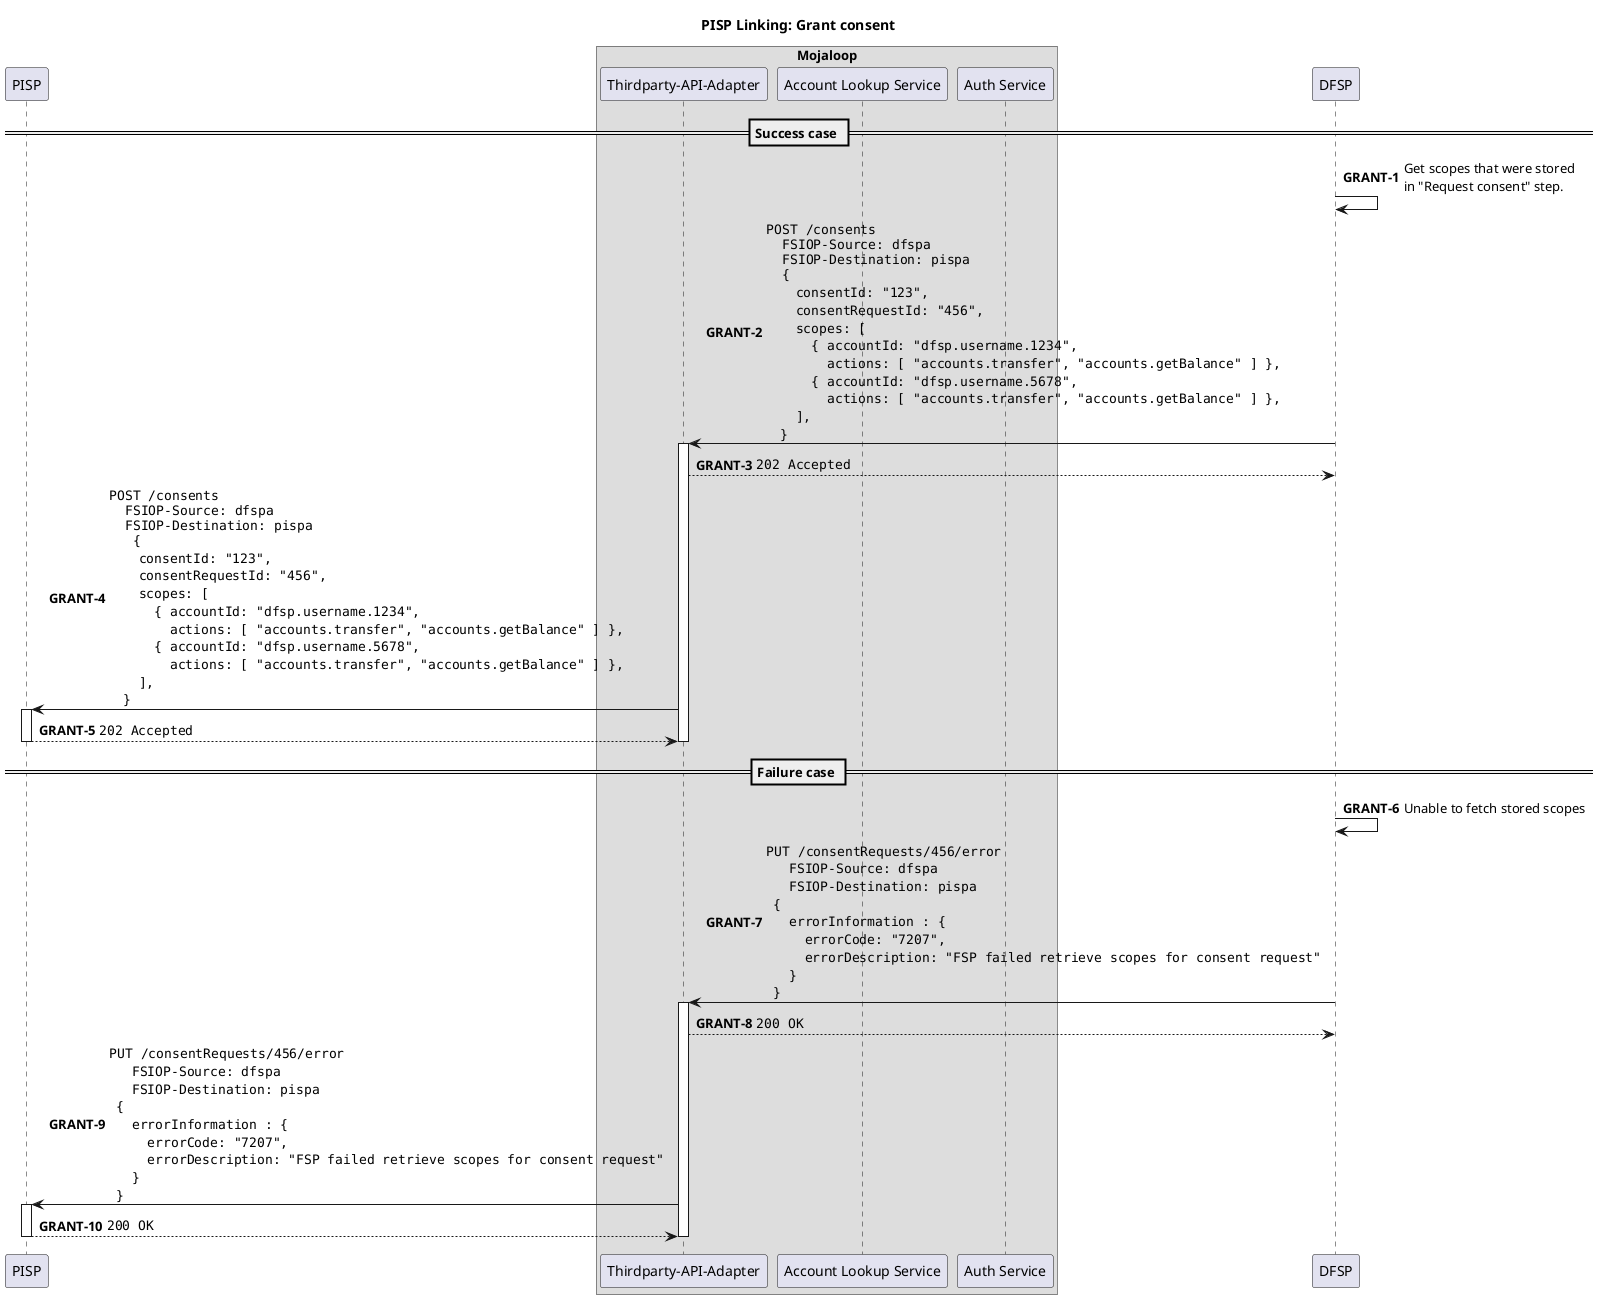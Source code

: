 @startuml

!pragma teoz true

title PISP Linking: Grant consent

participant "PISP" as PISP

box "Mojaloop"
    participant "Thirdparty-API-Adapter" as Switch
    participant "Account Lookup Service" as ALS
    participant "Auth Service" as Auth
end box

participant "DFSP" as DFSP

autonumber 1 "<b>GRANT-#</b>"

== Success case ==

DFSP -> DFSP: Get scopes that were stored\nin "Request consent" step.

DFSP -> Switch ++: ""POST /consents""\n\
""  FSIOP-Source: dfspa""\n\
""  FSIOP-Destination: pispa""\n\
""  {""\n\
    ""  consentId: "123",""\n\
    ""  consentRequestId: "456",""\n\
    ""  scopes: [ ""\n\
    ""    { accountId: "dfsp.username.1234",""\n\
    ""      actions: [ "accounts.transfer", "accounts.getBalance" ] },""\n\
    ""    { accountId: "dfsp.username.5678",""\n\
    ""      actions: [ "accounts.transfer", "accounts.getBalance" ] },""\n\
    ""  ],""\n\
    ""}""
Switch --> DFSP: ""202 Accepted""
deactivate DFSP

Switch -> PISP ++: ""POST /consents""\n\
""  FSIOP-Source: dfspa""\n\
""  FSIOP-Destination: pispa""\n\
""   {""\n\
    ""  consentId: "123",""\n\
    ""  consentRequestId: "456",""\n\
    ""  scopes: [ ""\n\
    ""    { accountId: "dfsp.username.1234",""\n\
    ""      actions: [ "accounts.transfer", "accounts.getBalance" ] },""\n\
    ""    { accountId: "dfsp.username.5678",""\n\
    ""      actions: [ "accounts.transfer", "accounts.getBalance" ] },""\n\
    ""  ],""\n\
    ""}""

PISP --> Switch: ""202 Accepted""
deactivate Switch
deactivate PISP

== Failure case ==

DFSP -> DFSP: Unable to fetch stored scopes

DFSP -> Switch ++: ""PUT /consentRequests/456/error""\n\
  ""  FSIOP-Source: dfspa""\n\
  ""  FSIOP-Destination: pispa""\n\
  ""{""\n\
  ""  errorInformation : { ""\n\
  ""    errorCode: "7207", ""\n\
  ""    errorDescription: "FSP failed retrieve scopes for consent request" ""\n\
  ""  } ""\n\
  ""}""
Switch --> DFSP: ""200 OK""
deactivate DFSP

Switch -> PISP ++: ""PUT /consentRequests/456/error""\n\
  ""  FSIOP-Source: dfspa""\n\
  ""  FSIOP-Destination: pispa""\n\
  ""{""\n\
  ""  errorInformation : { ""\n\
  ""    errorCode: "7207", ""\n\
  ""    errorDescription: "FSP failed retrieve scopes for consent request" ""\n\
  ""  } ""\n\
  ""}""
PISP --> Switch: ""200 OK""
deactivate Switch
deactivate PISP

@enduml
